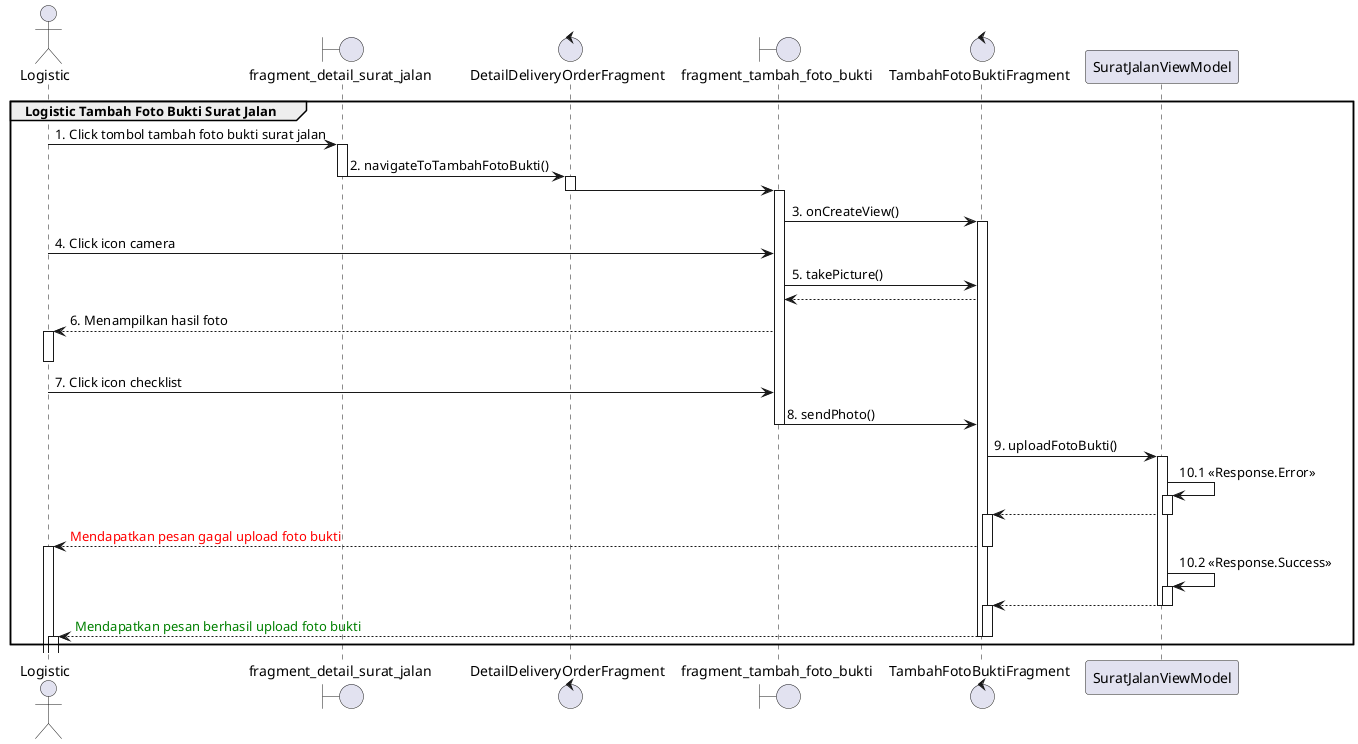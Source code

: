 @startuml
'https://plantuml.com/sequence-diagram

group Logistic Tambah Foto Bukti Surat Jalan
    actor       Logistic
    boundary fragment_detail_surat_jalan
    control DetailDeliveryOrderFragment
    boundary fragment_tambah_foto_bukti
    control TambahFotoBuktiFragment

    Logistic -> fragment_detail_surat_jalan : 1. Click tombol tambah foto bukti surat jalan
    activate fragment_detail_surat_jalan
    fragment_detail_surat_jalan -> DetailDeliveryOrderFragment : 2. navigateToTambahFotoBukti()
    deactivate fragment_detail_surat_jalan

    activate DetailDeliveryOrderFragment
    DetailDeliveryOrderFragment -> fragment_tambah_foto_bukti
    deactivate DetailDeliveryOrderFragment
    activate fragment_tambah_foto_bukti
    fragment_tambah_foto_bukti -> TambahFotoBuktiFragment : 3. onCreateView()
    activate TambahFotoBuktiFragment

    Logistic -> fragment_tambah_foto_bukti  : 4. Click icon camera
    fragment_tambah_foto_bukti -> TambahFotoBuktiFragment: 5. takePicture()
    TambahFotoBuktiFragment --> fragment_tambah_foto_bukti
    fragment_tambah_foto_bukti --> Logistic : 6. Menampilkan hasil foto
    activate Logistic
    deactivate Logistic
    Logistic -> fragment_tambah_foto_bukti  : 7. Click icon checklist
    fragment_tambah_foto_bukti -> TambahFotoBuktiFragment : 8. sendPhoto()
    deactivate fragment_tambah_foto_bukti

    TambahFotoBuktiFragment -> SuratJalanViewModel : 9. uploadFotoBukti()
    activate SuratJalanViewModel
    SuratJalanViewModel -> SuratJalanViewModel : 10.1 <<Response.Error>>
    activate SuratJalanViewModel
    TambahFotoBuktiFragment <-- SuratJalanViewModel
    deactivate SuratJalanViewModel
    activate TambahFotoBuktiFragment
    Logistic <-- TambahFotoBuktiFragment : <font color=red>Mendapatkan pesan gagal upload foto bukti
    deactivate TambahFotoBuktiFragment
    activate Logistic
    deactivate Logistic
    SuratJalanViewModel -> SuratJalanViewModel : 10.2 <<Response.Success>>
    activate SuratJalanViewModel
    TambahFotoBuktiFragment <-- SuratJalanViewModel
    deactivate SuratJalanViewModel
    deactivate SuratJalanViewModel
    activate TambahFotoBuktiFragment
    Logistic <-- TambahFotoBuktiFragment :  <font color=green>Mendapatkan pesan berhasil upload foto bukti
    deactivate TambahFotoBuktiFragment
    activate Logistic
    deactivate Logistic
    deactivate TambahFotoBuktiFragment
end
@enduml